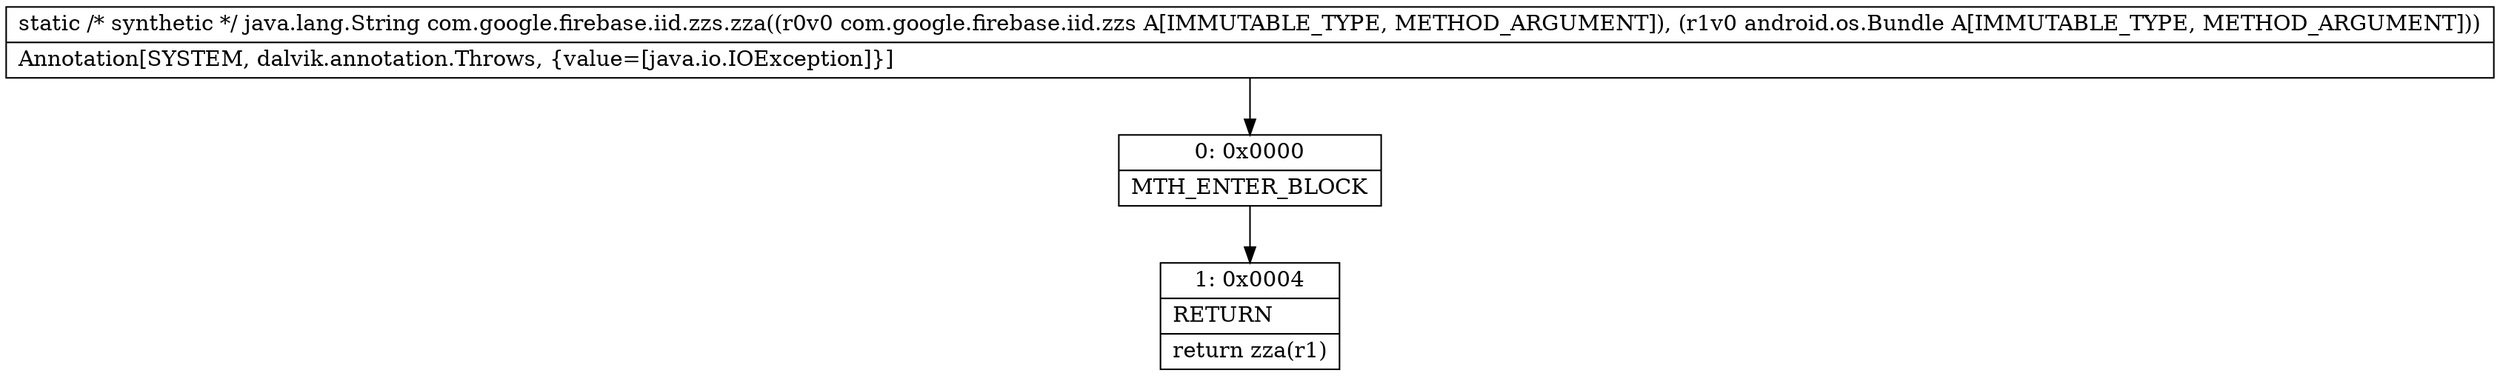 digraph "CFG forcom.google.firebase.iid.zzs.zza(Lcom\/google\/firebase\/iid\/zzs;Landroid\/os\/Bundle;)Ljava\/lang\/String;" {
Node_0 [shape=record,label="{0\:\ 0x0000|MTH_ENTER_BLOCK\l}"];
Node_1 [shape=record,label="{1\:\ 0x0004|RETURN\l|return zza(r1)\l}"];
MethodNode[shape=record,label="{static \/* synthetic *\/ java.lang.String com.google.firebase.iid.zzs.zza((r0v0 com.google.firebase.iid.zzs A[IMMUTABLE_TYPE, METHOD_ARGUMENT]), (r1v0 android.os.Bundle A[IMMUTABLE_TYPE, METHOD_ARGUMENT]))  | Annotation[SYSTEM, dalvik.annotation.Throws, \{value=[java.io.IOException]\}]\l}"];
MethodNode -> Node_0;
Node_0 -> Node_1;
}

